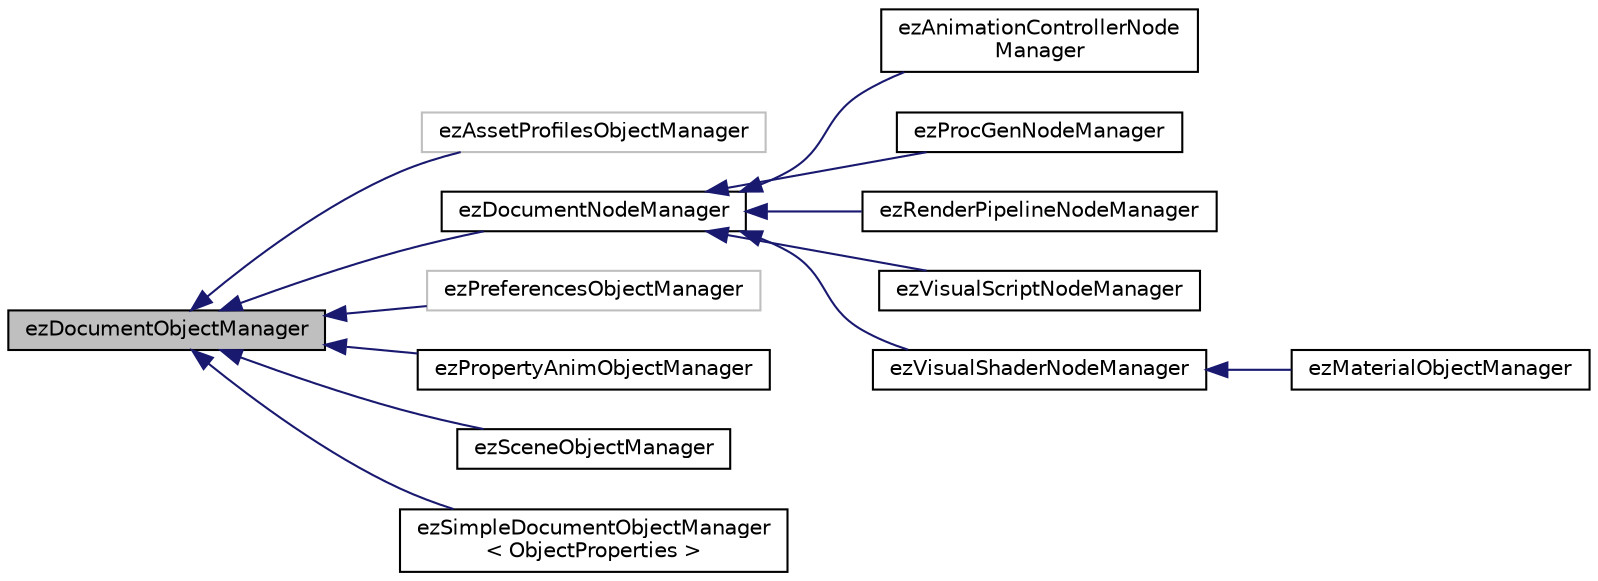 digraph "ezDocumentObjectManager"
{
 // LATEX_PDF_SIZE
  edge [fontname="Helvetica",fontsize="10",labelfontname="Helvetica",labelfontsize="10"];
  node [fontname="Helvetica",fontsize="10",shape=record];
  rankdir="LR";
  Node1 [label="ezDocumentObjectManager",height=0.2,width=0.4,color="black", fillcolor="grey75", style="filled", fontcolor="black",tooltip=" "];
  Node1 -> Node2 [dir="back",color="midnightblue",fontsize="10",style="solid",fontname="Helvetica"];
  Node2 [label="ezAssetProfilesObjectManager",height=0.2,width=0.4,color="grey75", fillcolor="white", style="filled",tooltip=" "];
  Node1 -> Node3 [dir="back",color="midnightblue",fontsize="10",style="solid",fontname="Helvetica"];
  Node3 [label="ezDocumentNodeManager",height=0.2,width=0.4,color="black", fillcolor="white", style="filled",URL="$df/d86/classez_document_node_manager.htm",tooltip=" "];
  Node3 -> Node4 [dir="back",color="midnightblue",fontsize="10",style="solid",fontname="Helvetica"];
  Node4 [label="ezAnimationControllerNode\lManager",height=0.2,width=0.4,color="black", fillcolor="white", style="filled",URL="$d2/d5e/classez_animation_controller_node_manager.htm",tooltip=" "];
  Node3 -> Node5 [dir="back",color="midnightblue",fontsize="10",style="solid",fontname="Helvetica"];
  Node5 [label="ezProcGenNodeManager",height=0.2,width=0.4,color="black", fillcolor="white", style="filled",URL="$da/d5f/classez_proc_gen_node_manager.htm",tooltip=" "];
  Node3 -> Node6 [dir="back",color="midnightblue",fontsize="10",style="solid",fontname="Helvetica"];
  Node6 [label="ezRenderPipelineNodeManager",height=0.2,width=0.4,color="black", fillcolor="white", style="filled",URL="$d3/d52/classez_render_pipeline_node_manager.htm",tooltip=" "];
  Node3 -> Node7 [dir="back",color="midnightblue",fontsize="10",style="solid",fontname="Helvetica"];
  Node7 [label="ezVisualScriptNodeManager",height=0.2,width=0.4,color="black", fillcolor="white", style="filled",URL="$d1/d30/classez_visual_script_node_manager.htm",tooltip=" "];
  Node3 -> Node8 [dir="back",color="midnightblue",fontsize="10",style="solid",fontname="Helvetica"];
  Node8 [label="ezVisualShaderNodeManager",height=0.2,width=0.4,color="black", fillcolor="white", style="filled",URL="$dd/d11/classez_visual_shader_node_manager.htm",tooltip=" "];
  Node8 -> Node9 [dir="back",color="midnightblue",fontsize="10",style="solid",fontname="Helvetica"];
  Node9 [label="ezMaterialObjectManager",height=0.2,width=0.4,color="black", fillcolor="white", style="filled",URL="$d7/d92/classez_material_object_manager.htm",tooltip=" "];
  Node1 -> Node10 [dir="back",color="midnightblue",fontsize="10",style="solid",fontname="Helvetica"];
  Node10 [label="ezPreferencesObjectManager",height=0.2,width=0.4,color="grey75", fillcolor="white", style="filled",tooltip=" "];
  Node1 -> Node11 [dir="back",color="midnightblue",fontsize="10",style="solid",fontname="Helvetica"];
  Node11 [label="ezPropertyAnimObjectManager",height=0.2,width=0.4,color="black", fillcolor="white", style="filled",URL="$d4/d3f/classez_property_anim_object_manager.htm",tooltip=" "];
  Node1 -> Node12 [dir="back",color="midnightblue",fontsize="10",style="solid",fontname="Helvetica"];
  Node12 [label="ezSceneObjectManager",height=0.2,width=0.4,color="black", fillcolor="white", style="filled",URL="$d2/d94/classez_scene_object_manager.htm",tooltip=" "];
  Node1 -> Node13 [dir="back",color="midnightblue",fontsize="10",style="solid",fontname="Helvetica"];
  Node13 [label="ezSimpleDocumentObjectManager\l\< ObjectProperties \>",height=0.2,width=0.4,color="black", fillcolor="white", style="filled",URL="$d6/df4/classez_simple_document_object_manager.htm",tooltip=" "];
}
